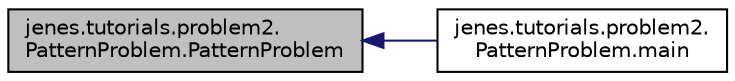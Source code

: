 digraph "jenes.tutorials.problem2.PatternProblem.PatternProblem"
{
  edge [fontname="Helvetica",fontsize="10",labelfontname="Helvetica",labelfontsize="10"];
  node [fontname="Helvetica",fontsize="10",shape=record];
  rankdir="LR";
  Node1 [label="jenes.tutorials.problem2.\lPatternProblem.PatternProblem",height=0.2,width=0.4,color="black", fillcolor="grey75", style="filled" fontcolor="black"];
  Node1 -> Node2 [dir="back",color="midnightblue",fontsize="10",style="solid",fontname="Helvetica"];
  Node2 [label="jenes.tutorials.problem2.\lPatternProblem.main",height=0.2,width=0.4,color="black", fillcolor="white", style="filled",URL="$classjenes_1_1tutorials_1_1problem2_1_1_pattern_problem.html#a194be818fd81bffd0167012016a7035c"];
}
